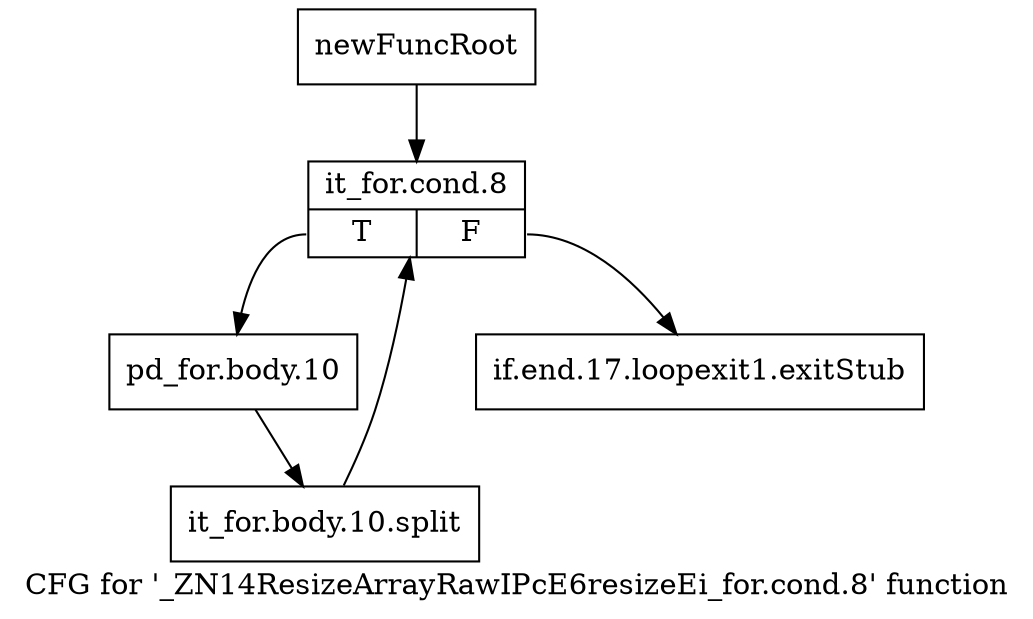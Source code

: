 digraph "CFG for '_ZN14ResizeArrayRawIPcE6resizeEi_for.cond.8' function" {
	label="CFG for '_ZN14ResizeArrayRawIPcE6resizeEi_for.cond.8' function";

	Node0x25ee370 [shape=record,label="{newFuncRoot}"];
	Node0x25ee370 -> Node0x25ee410;
	Node0x25ee3c0 [shape=record,label="{if.end.17.loopexit1.exitStub}"];
	Node0x25ee410 [shape=record,label="{it_for.cond.8|{<s0>T|<s1>F}}"];
	Node0x25ee410:s0 -> Node0x25ee460;
	Node0x25ee410:s1 -> Node0x25ee3c0;
	Node0x25ee460 [shape=record,label="{pd_for.body.10}"];
	Node0x25ee460 -> Node0x2939270;
	Node0x2939270 [shape=record,label="{it_for.body.10.split}"];
	Node0x2939270 -> Node0x25ee410;
}
